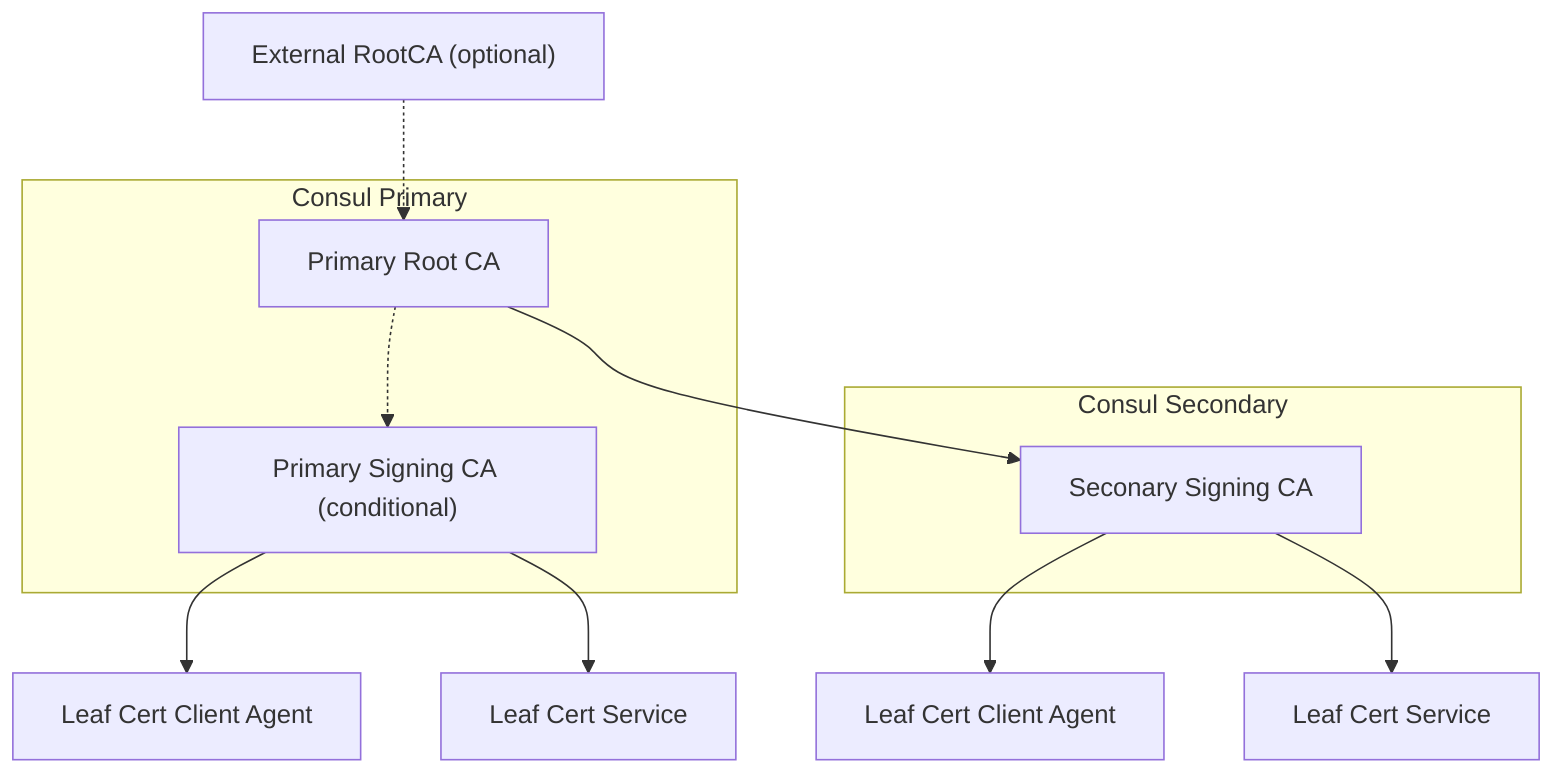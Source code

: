 graph TD
 
    ExternalRootCA["External RootCA (optional)"]

    subgraph "Consul Primary"
        PrimaryRootCA["Primary Root CA"]
        PrimarySigningCA["Primary Signing CA (conditional)"]
    end

    subgraph "Consul Secondary"
        SeconarySigningCA["Seconary Signing CA"]
    end

    LeafCertAgentPrimary[Leaf Cert Client Agent]
    LeafCertServicePrimary[Leaf Cert Service]

    LeafCertAgentSecondary[Leaf Cert Client Agent]
    LeafCertServiceSecondary[Leaf Cert Service]


    ExternalRootCA -.-> PrimaryRootCA
    PrimaryRootCA -.-> PrimarySigningCA

    PrimaryRootCA --> SeconarySigningCA

    PrimarySigningCA --> LeafCertAgentPrimary
    PrimarySigningCA --> LeafCertServicePrimary

    SeconarySigningCA --> LeafCertAgentSecondary
    SeconarySigningCA --> LeafCertServiceSecondary